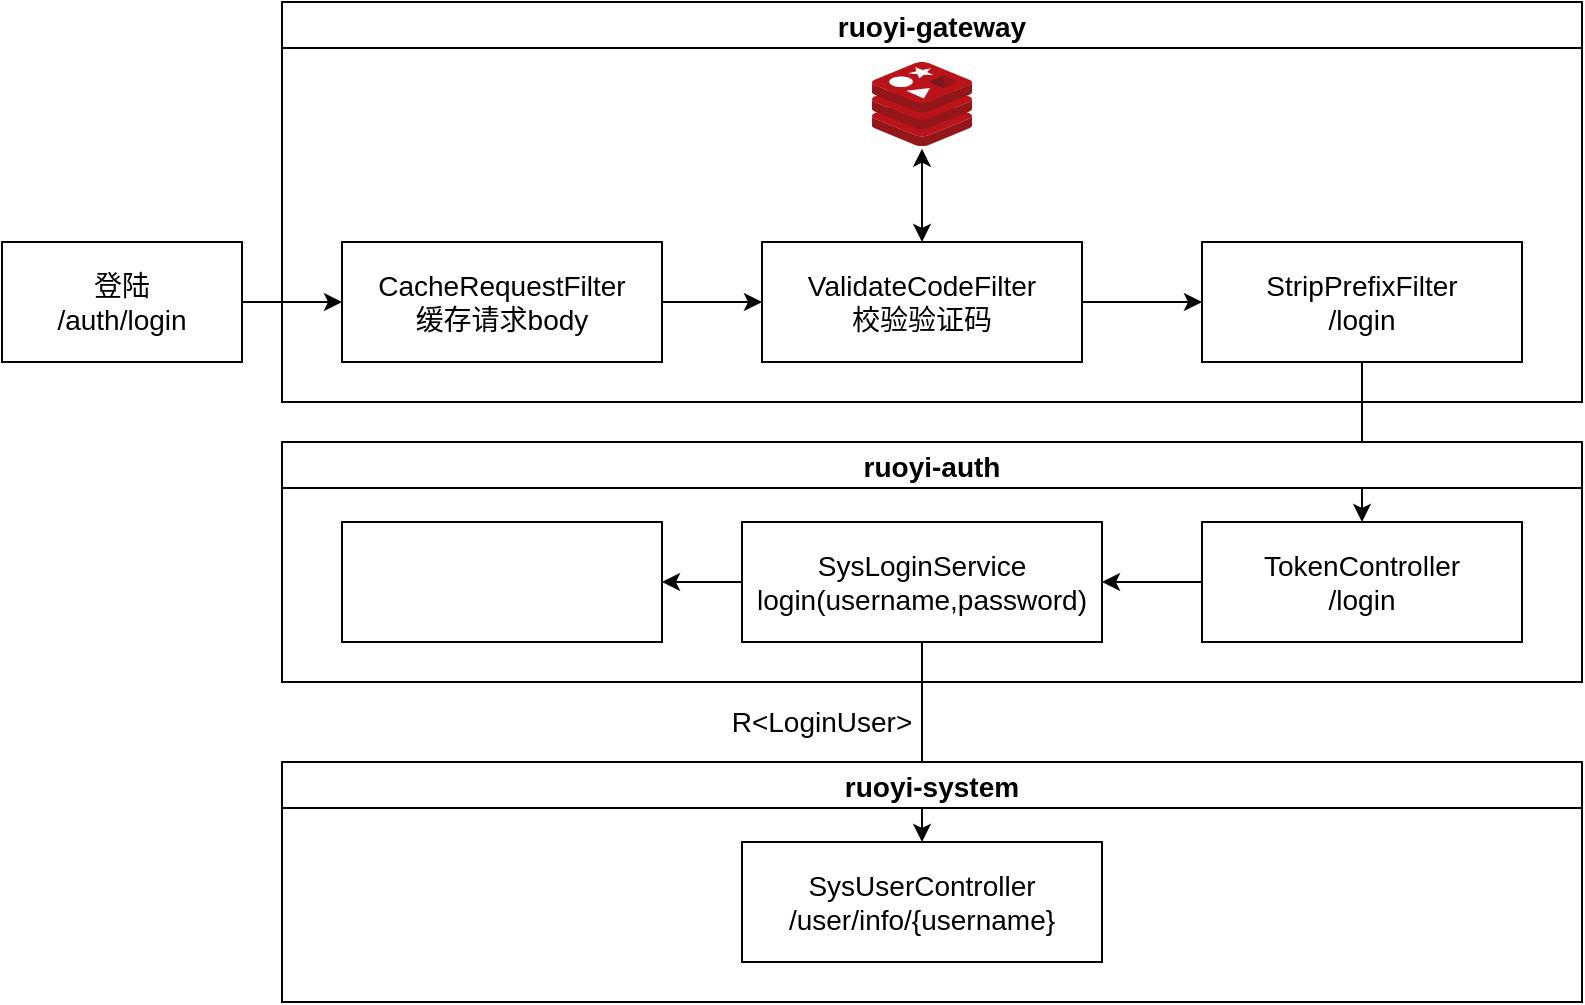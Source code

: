 <mxfile version="16.5.6" type="github">
  <diagram id="h0-ubqh-4Q6Teegiy32y" name="第 1 页">
    <mxGraphModel dx="942" dy="719" grid="1" gridSize="10" guides="1" tooltips="1" connect="1" arrows="1" fold="1" page="1" pageScale="1" pageWidth="1169" pageHeight="827" math="0" shadow="0">
      <root>
        <mxCell id="0" />
        <mxCell id="1" parent="0" />
        <mxCell id="Ia8lxOgM1TmryvwdhqaB-28" style="edgeStyle=orthogonalEdgeStyle;rounded=0;orthogonalLoop=1;jettySize=auto;html=1;exitX=0.5;exitY=1;exitDx=0;exitDy=0;entryX=0.5;entryY=0;entryDx=0;entryDy=0;fontSize=14;startArrow=none;startFill=0;" edge="1" parent="1" source="Ia8lxOgM1TmryvwdhqaB-15" target="Ia8lxOgM1TmryvwdhqaB-27">
          <mxGeometry relative="1" as="geometry" />
        </mxCell>
        <mxCell id="Ia8lxOgM1TmryvwdhqaB-14" value="" style="edgeStyle=orthogonalEdgeStyle;rounded=0;orthogonalLoop=1;jettySize=auto;html=1;fontSize=14;startArrow=none;startFill=0;" edge="1" parent="1" source="Ia8lxOgM1TmryvwdhqaB-9" target="Ia8lxOgM1TmryvwdhqaB-13">
          <mxGeometry relative="1" as="geometry" />
        </mxCell>
        <mxCell id="Ia8lxOgM1TmryvwdhqaB-3" value="" style="edgeStyle=orthogonalEdgeStyle;rounded=0;orthogonalLoop=1;jettySize=auto;html=1;fontSize=14;" edge="1" parent="1" source="Ia8lxOgM1TmryvwdhqaB-1" target="Ia8lxOgM1TmryvwdhqaB-2">
          <mxGeometry relative="1" as="geometry" />
        </mxCell>
        <mxCell id="Ia8lxOgM1TmryvwdhqaB-1" value="登陆&lt;br style=&quot;font-size: 14px;&quot;&gt;/auth/login" style="rounded=0;whiteSpace=wrap;html=1;fontSize=14;" vertex="1" parent="1">
          <mxGeometry x="40" y="200" width="120" height="60" as="geometry" />
        </mxCell>
        <mxCell id="Ia8lxOgM1TmryvwdhqaB-12" value="ruoyi-gateway" style="swimlane;fontSize=14;" vertex="1" parent="1">
          <mxGeometry x="180" y="80" width="650" height="200" as="geometry" />
        </mxCell>
        <mxCell id="Ia8lxOgM1TmryvwdhqaB-2" value="CacheRequestFilter&lt;br&gt;缓存请求body" style="rounded=0;whiteSpace=wrap;html=1;fontSize=14;" vertex="1" parent="Ia8lxOgM1TmryvwdhqaB-12">
          <mxGeometry x="30" y="120" width="160" height="60" as="geometry" />
        </mxCell>
        <mxCell id="Ia8lxOgM1TmryvwdhqaB-4" value="ValidateCodeFilter&lt;br&gt;校验验证码" style="rounded=0;whiteSpace=wrap;html=1;fontSize=14;" vertex="1" parent="Ia8lxOgM1TmryvwdhqaB-12">
          <mxGeometry x="240" y="120" width="160" height="60" as="geometry" />
        </mxCell>
        <mxCell id="Ia8lxOgM1TmryvwdhqaB-5" value="" style="edgeStyle=orthogonalEdgeStyle;rounded=0;orthogonalLoop=1;jettySize=auto;html=1;fontSize=14;" edge="1" parent="Ia8lxOgM1TmryvwdhqaB-12" source="Ia8lxOgM1TmryvwdhqaB-2" target="Ia8lxOgM1TmryvwdhqaB-4">
          <mxGeometry relative="1" as="geometry" />
        </mxCell>
        <mxCell id="Ia8lxOgM1TmryvwdhqaB-7" value="" style="sketch=0;aspect=fixed;html=1;points=[];align=center;image;fontSize=12;image=img/lib/mscae/Cache_Redis_Product.svg;" vertex="1" parent="Ia8lxOgM1TmryvwdhqaB-12">
          <mxGeometry x="295" y="30" width="50" height="42" as="geometry" />
        </mxCell>
        <mxCell id="Ia8lxOgM1TmryvwdhqaB-8" style="edgeStyle=orthogonalEdgeStyle;rounded=0;orthogonalLoop=1;jettySize=auto;html=1;entryX=0.5;entryY=1.032;entryDx=0;entryDy=0;entryPerimeter=0;fontSize=14;startArrow=classic;startFill=1;" edge="1" parent="Ia8lxOgM1TmryvwdhqaB-12" source="Ia8lxOgM1TmryvwdhqaB-4" target="Ia8lxOgM1TmryvwdhqaB-7">
          <mxGeometry relative="1" as="geometry" />
        </mxCell>
        <mxCell id="Ia8lxOgM1TmryvwdhqaB-9" value="StripPrefixFilter&lt;br&gt;/login" style="rounded=0;whiteSpace=wrap;html=1;fontSize=14;" vertex="1" parent="Ia8lxOgM1TmryvwdhqaB-12">
          <mxGeometry x="460" y="120" width="160" height="60" as="geometry" />
        </mxCell>
        <mxCell id="Ia8lxOgM1TmryvwdhqaB-10" value="" style="edgeStyle=orthogonalEdgeStyle;rounded=0;orthogonalLoop=1;jettySize=auto;html=1;fontSize=14;startArrow=none;startFill=0;" edge="1" parent="Ia8lxOgM1TmryvwdhqaB-12" source="Ia8lxOgM1TmryvwdhqaB-4" target="Ia8lxOgM1TmryvwdhqaB-9">
          <mxGeometry relative="1" as="geometry" />
        </mxCell>
        <mxCell id="Ia8lxOgM1TmryvwdhqaB-16" value="" style="edgeStyle=orthogonalEdgeStyle;rounded=0;orthogonalLoop=1;jettySize=auto;html=1;fontSize=14;startArrow=none;startFill=0;" edge="1" parent="1" source="Ia8lxOgM1TmryvwdhqaB-13" target="Ia8lxOgM1TmryvwdhqaB-15">
          <mxGeometry relative="1" as="geometry" />
        </mxCell>
        <mxCell id="Ia8lxOgM1TmryvwdhqaB-13" value="TokenController&lt;br&gt;/login" style="rounded=0;whiteSpace=wrap;html=1;fontSize=14;" vertex="1" parent="1">
          <mxGeometry x="640" y="340" width="160" height="60" as="geometry" />
        </mxCell>
        <mxCell id="Ia8lxOgM1TmryvwdhqaB-25" value="ruoyi-auth" style="swimlane;fontSize=14;" vertex="1" parent="1">
          <mxGeometry x="180" y="300" width="650" height="120" as="geometry" />
        </mxCell>
        <mxCell id="Ia8lxOgM1TmryvwdhqaB-15" value="SysLoginService&lt;br&gt;login(username,password)" style="rounded=0;whiteSpace=wrap;html=1;fontSize=14;" vertex="1" parent="Ia8lxOgM1TmryvwdhqaB-25">
          <mxGeometry x="230" y="40" width="180" height="60" as="geometry" />
        </mxCell>
        <mxCell id="Ia8lxOgM1TmryvwdhqaB-31" value="" style="edgeStyle=orthogonalEdgeStyle;rounded=0;orthogonalLoop=1;jettySize=auto;html=1;fontSize=14;startArrow=none;startFill=0;" edge="1" parent="Ia8lxOgM1TmryvwdhqaB-25" source="Ia8lxOgM1TmryvwdhqaB-15" target="Ia8lxOgM1TmryvwdhqaB-30">
          <mxGeometry relative="1" as="geometry" />
        </mxCell>
        <mxCell id="Ia8lxOgM1TmryvwdhqaB-30" value="" style="whiteSpace=wrap;html=1;fontSize=14;rounded=0;" vertex="1" parent="Ia8lxOgM1TmryvwdhqaB-25">
          <mxGeometry x="30" y="40" width="160" height="60" as="geometry" />
        </mxCell>
        <mxCell id="Ia8lxOgM1TmryvwdhqaB-26" value="ruoyi-system" style="swimlane;fontSize=14;" vertex="1" parent="1">
          <mxGeometry x="180" y="460" width="650" height="120" as="geometry" />
        </mxCell>
        <mxCell id="Ia8lxOgM1TmryvwdhqaB-27" value="SysUserController&lt;br&gt;/user/info/{username}" style="rounded=0;whiteSpace=wrap;html=1;fontSize=14;" vertex="1" parent="Ia8lxOgM1TmryvwdhqaB-26">
          <mxGeometry x="230" y="40" width="180" height="60" as="geometry" />
        </mxCell>
        <mxCell id="Ia8lxOgM1TmryvwdhqaB-29" value="R&amp;lt;LoginUser&amp;gt;" style="text;html=1;strokeColor=none;fillColor=none;align=center;verticalAlign=middle;whiteSpace=wrap;rounded=0;fontSize=14;" vertex="1" parent="1">
          <mxGeometry x="420" y="425" width="60" height="30" as="geometry" />
        </mxCell>
      </root>
    </mxGraphModel>
  </diagram>
</mxfile>
